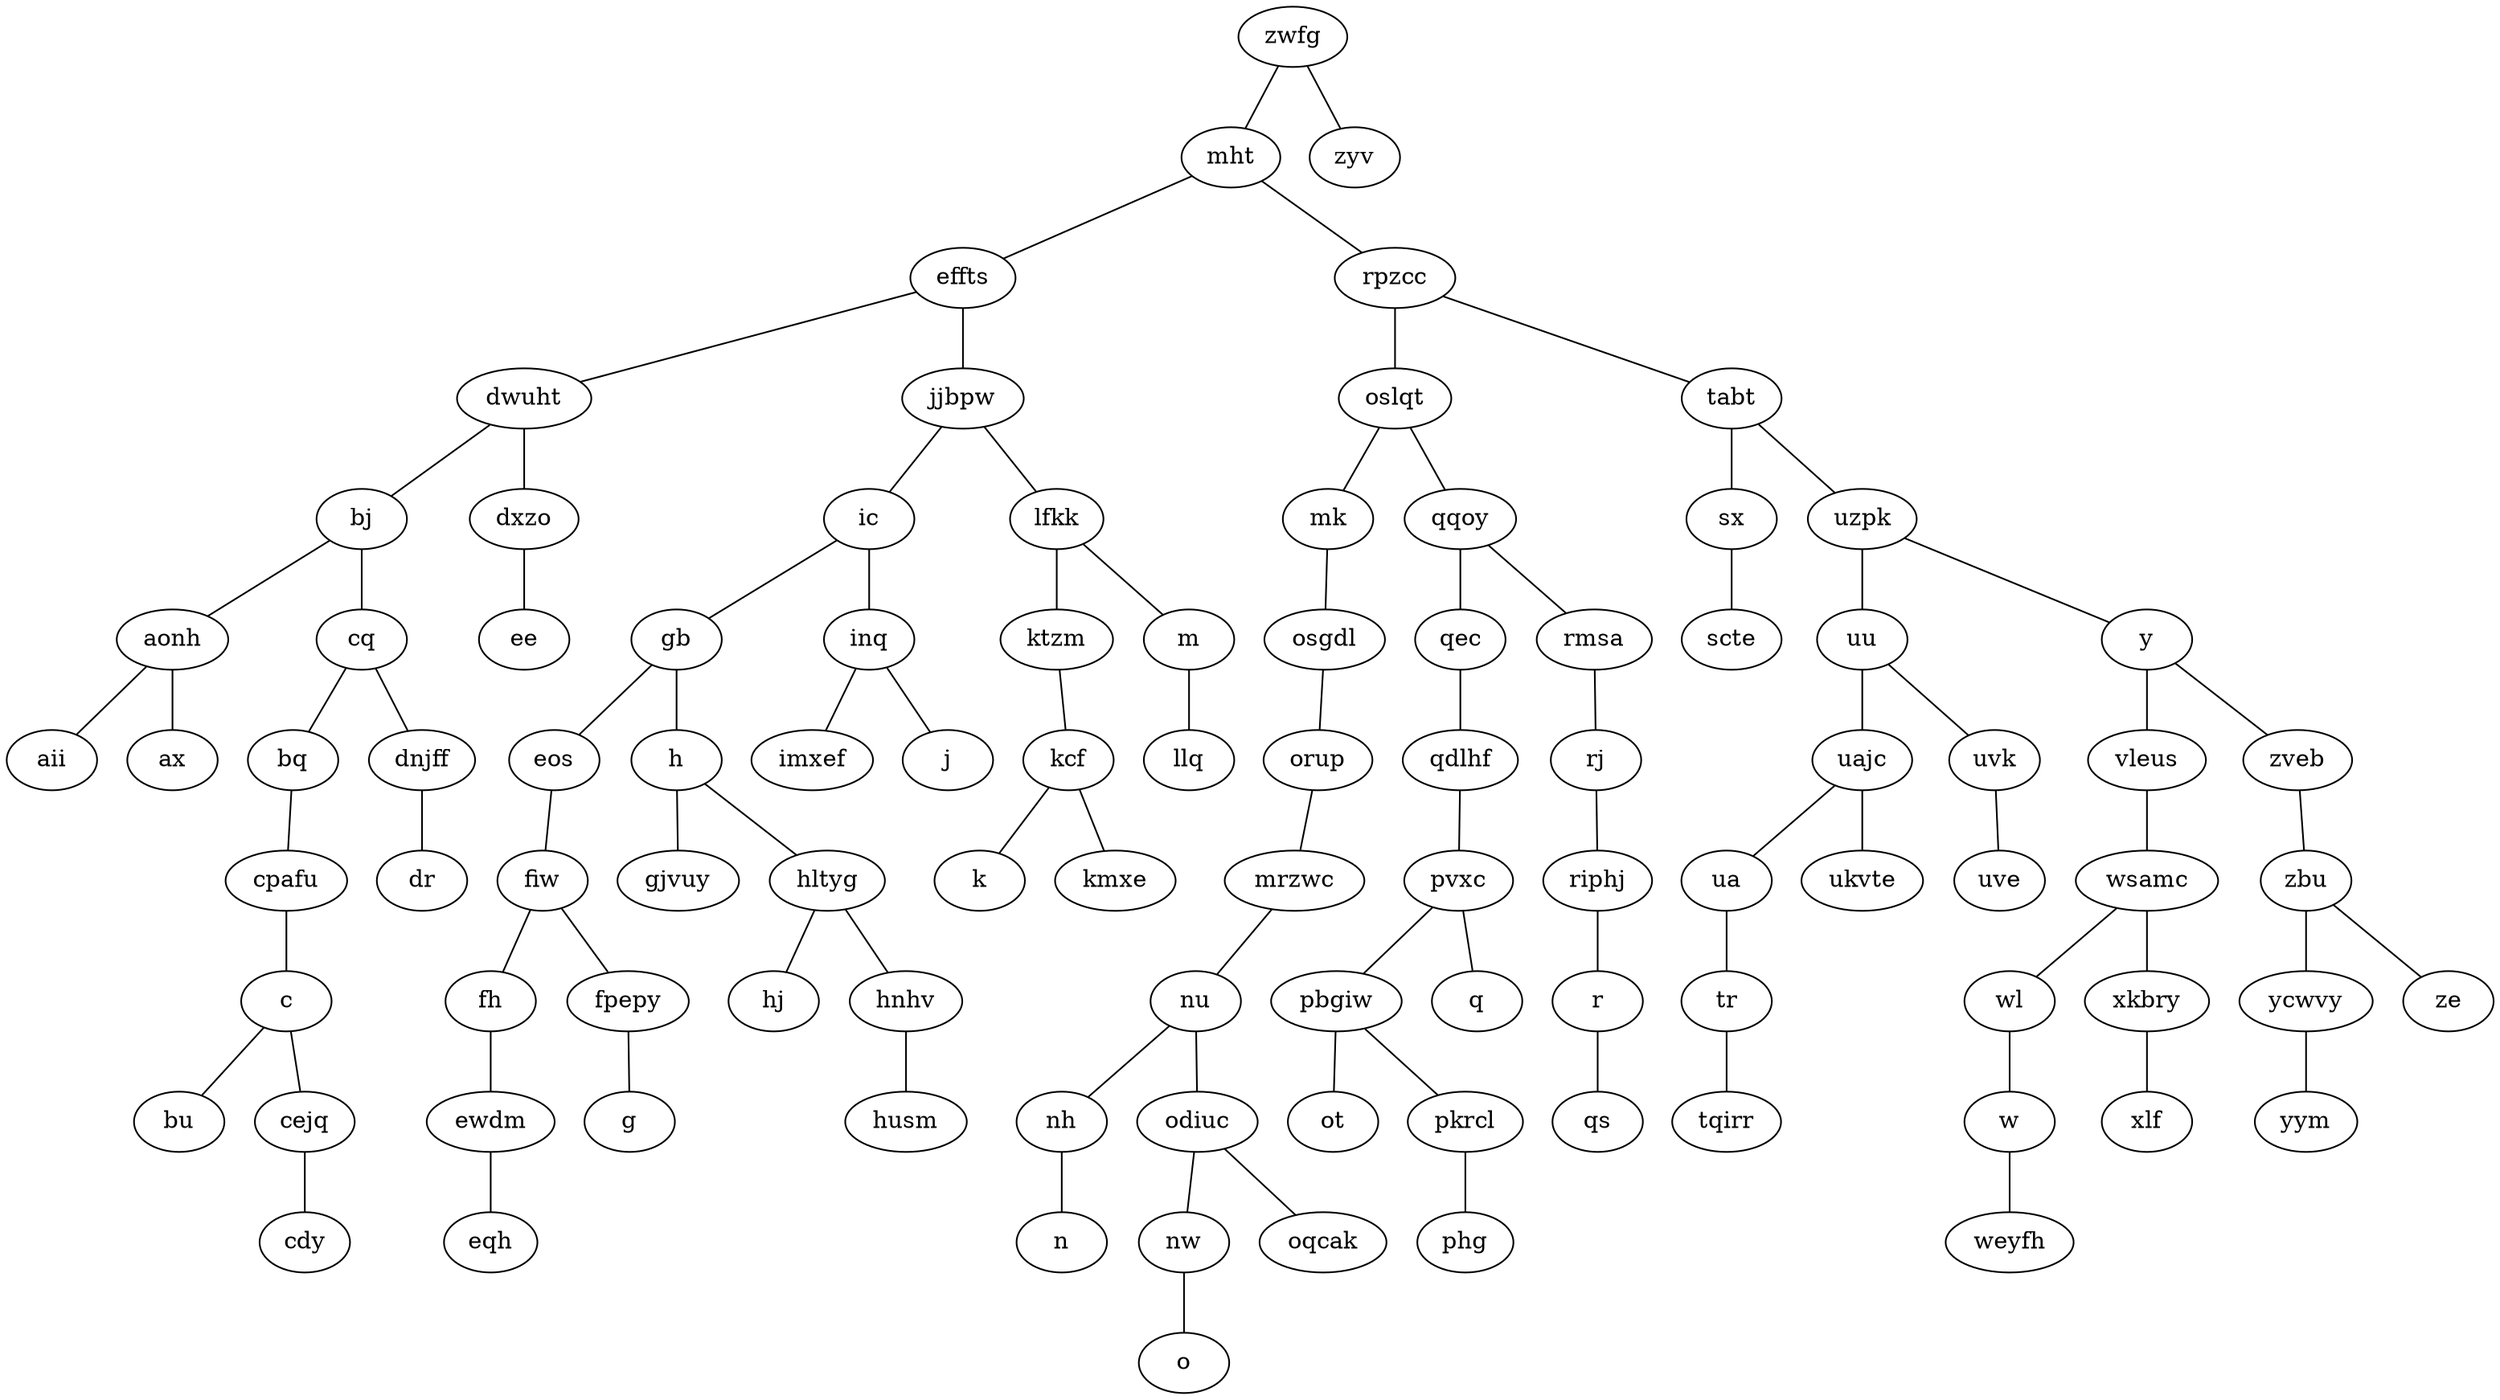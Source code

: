 graph rbtree {
zwfg -- mht
zwfg -- zyv;
mht -- effts
mht -- rpzcc;
effts -- dwuht
effts -- jjbpw;
rpzcc -- oslqt
rpzcc -- tabt;
dwuht -- bj
dwuht -- dxzo;
jjbpw -- ic
jjbpw -- lfkk;
oslqt -- mk
oslqt -- qqoy;
tabt -- sx
tabt -- uzpk;
bj -- aonh
bj -- cq;
dxzo -- ee;
ic -- gb
ic -- inq;
lfkk -- ktzm
lfkk -- m;
mk -- osgdl;
qqoy -- qec
qqoy -- rmsa;
sx -- scte
uzpk -- uu
uzpk -- y;
aonh -- aii
aonh -- ax;
cq -- bq
cq -- dnjff;
gb -- eos
gb -- h;
inq -- imxef
inq -- j;
ktzm -- kcf
m -- llq
osgdl -- orup
qec -- qdlhf
rmsa -- rj
uu -- uajc
uu -- uvk;
y -- vleus
y -- zveb;
bq -- cpafu;
dnjff -- dr;
eos -- fiw;
h -- gjvuy
h -- hltyg;
kcf -- k
kcf -- kmxe;
orup -- mrzwc
qdlhf -- pvxc
rj -- riphj
uajc -- ua
uajc -- ukvte;
uvk -- uve
vleus -- wsamc;
zveb -- zbu
cpafu -- c
fiw -- fh
fiw -- fpepy;
hltyg -- hj
hltyg -- hnhv;
mrzwc -- nu;
pvxc -- pbgiw
pvxc -- q;
riphj -- r
ua -- tr
wsamc -- wl
wsamc -- xkbry;
zbu -- ycwvy
zbu -- ze;
c -- bu
c -- cejq;
fh -- ewdm
fpepy -- g;
hnhv -- husm;
nu -- nh
nu -- odiuc;
pbgiw -- ot
pbgiw -- pkrcl;
r -- qs
tr -- tqirr
wl -- w
xkbry -- xlf;
ycwvy -- yym;
cejq -- cdy
ewdm -- eqh
nh -- n
odiuc -- nw
odiuc -- oqcak;
pkrcl -- phg
w -- weyfh;
nw -- o;
}
